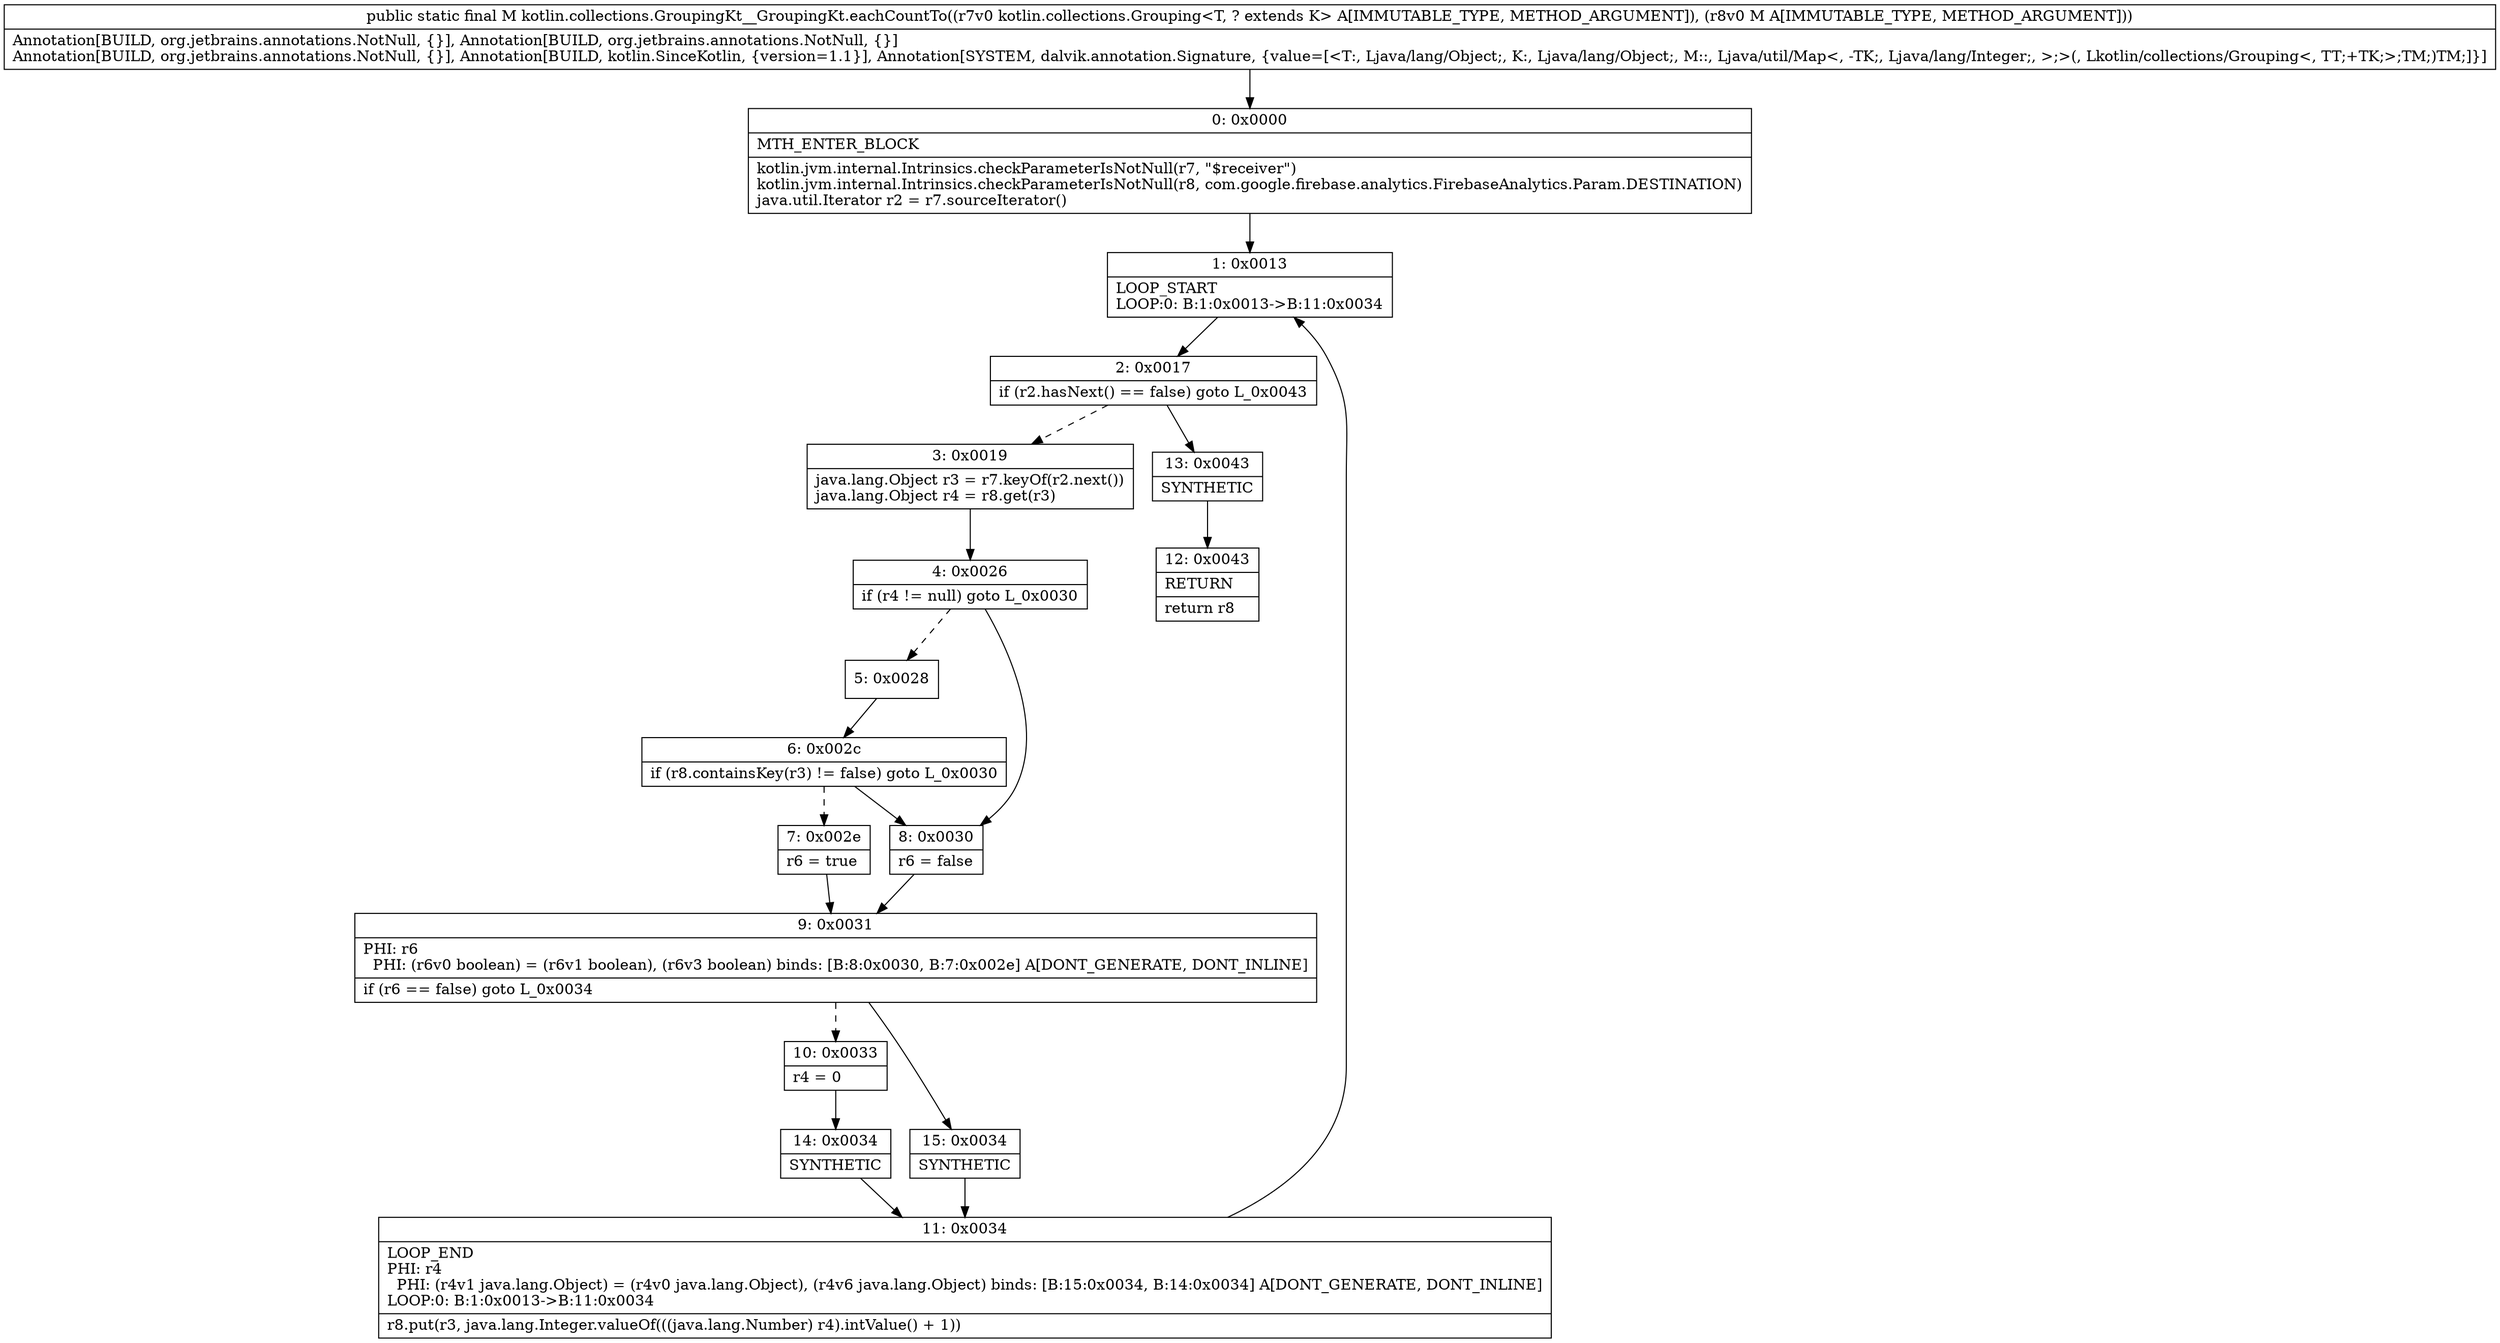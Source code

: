 digraph "CFG forkotlin.collections.GroupingKt__GroupingKt.eachCountTo(Lkotlin\/collections\/Grouping;Ljava\/util\/Map;)Ljava\/util\/Map;" {
Node_0 [shape=record,label="{0\:\ 0x0000|MTH_ENTER_BLOCK\l|kotlin.jvm.internal.Intrinsics.checkParameterIsNotNull(r7, \"$receiver\")\lkotlin.jvm.internal.Intrinsics.checkParameterIsNotNull(r8, com.google.firebase.analytics.FirebaseAnalytics.Param.DESTINATION)\ljava.util.Iterator r2 = r7.sourceIterator()\l}"];
Node_1 [shape=record,label="{1\:\ 0x0013|LOOP_START\lLOOP:0: B:1:0x0013\-\>B:11:0x0034\l}"];
Node_2 [shape=record,label="{2\:\ 0x0017|if (r2.hasNext() == false) goto L_0x0043\l}"];
Node_3 [shape=record,label="{3\:\ 0x0019|java.lang.Object r3 = r7.keyOf(r2.next())\ljava.lang.Object r4 = r8.get(r3)\l}"];
Node_4 [shape=record,label="{4\:\ 0x0026|if (r4 != null) goto L_0x0030\l}"];
Node_5 [shape=record,label="{5\:\ 0x0028}"];
Node_6 [shape=record,label="{6\:\ 0x002c|if (r8.containsKey(r3) != false) goto L_0x0030\l}"];
Node_7 [shape=record,label="{7\:\ 0x002e|r6 = true\l}"];
Node_8 [shape=record,label="{8\:\ 0x0030|r6 = false\l}"];
Node_9 [shape=record,label="{9\:\ 0x0031|PHI: r6 \l  PHI: (r6v0 boolean) = (r6v1 boolean), (r6v3 boolean) binds: [B:8:0x0030, B:7:0x002e] A[DONT_GENERATE, DONT_INLINE]\l|if (r6 == false) goto L_0x0034\l}"];
Node_10 [shape=record,label="{10\:\ 0x0033|r4 = 0\l}"];
Node_11 [shape=record,label="{11\:\ 0x0034|LOOP_END\lPHI: r4 \l  PHI: (r4v1 java.lang.Object) = (r4v0 java.lang.Object), (r4v6 java.lang.Object) binds: [B:15:0x0034, B:14:0x0034] A[DONT_GENERATE, DONT_INLINE]\lLOOP:0: B:1:0x0013\-\>B:11:0x0034\l|r8.put(r3, java.lang.Integer.valueOf(((java.lang.Number) r4).intValue() + 1))\l}"];
Node_12 [shape=record,label="{12\:\ 0x0043|RETURN\l|return r8\l}"];
Node_13 [shape=record,label="{13\:\ 0x0043|SYNTHETIC\l}"];
Node_14 [shape=record,label="{14\:\ 0x0034|SYNTHETIC\l}"];
Node_15 [shape=record,label="{15\:\ 0x0034|SYNTHETIC\l}"];
MethodNode[shape=record,label="{public static final M kotlin.collections.GroupingKt__GroupingKt.eachCountTo((r7v0 kotlin.collections.Grouping\<T, ? extends K\> A[IMMUTABLE_TYPE, METHOD_ARGUMENT]), (r8v0 M A[IMMUTABLE_TYPE, METHOD_ARGUMENT]))  | Annotation[BUILD, org.jetbrains.annotations.NotNull, \{\}], Annotation[BUILD, org.jetbrains.annotations.NotNull, \{\}]\lAnnotation[BUILD, org.jetbrains.annotations.NotNull, \{\}], Annotation[BUILD, kotlin.SinceKotlin, \{version=1.1\}], Annotation[SYSTEM, dalvik.annotation.Signature, \{value=[\<T:, Ljava\/lang\/Object;, K:, Ljava\/lang\/Object;, M::, Ljava\/util\/Map\<, \-TK;, Ljava\/lang\/Integer;, \>;\>(, Lkotlin\/collections\/Grouping\<, TT;+TK;\>;TM;)TM;]\}]\l}"];
MethodNode -> Node_0;
Node_0 -> Node_1;
Node_1 -> Node_2;
Node_2 -> Node_3[style=dashed];
Node_2 -> Node_13;
Node_3 -> Node_4;
Node_4 -> Node_5[style=dashed];
Node_4 -> Node_8;
Node_5 -> Node_6;
Node_6 -> Node_7[style=dashed];
Node_6 -> Node_8;
Node_7 -> Node_9;
Node_8 -> Node_9;
Node_9 -> Node_10[style=dashed];
Node_9 -> Node_15;
Node_10 -> Node_14;
Node_11 -> Node_1;
Node_13 -> Node_12;
Node_14 -> Node_11;
Node_15 -> Node_11;
}

